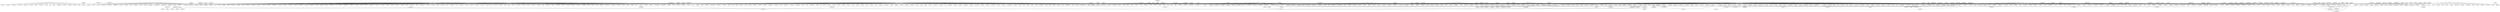 strict digraph {
"Luke5SOS" -> "ashtoxico"
"Luke5SOS" -> "5sosusername_"
"Luke5SOS" -> "5SecsOfRanting"
"Luke5SOS" -> "bestarmy5sos"
"Luke5SOS" -> "Rebeca_5SOS"
"Luke5SOS" -> "idklluke"
"Luke5SOS" -> "rockme_ye4h"
"Luke5SOS" -> "luke96hood"
"Luke5SOS" -> "5secondsofbacon"
"Luke5SOS" -> "Nastya_Horan69"
"Luke5SOS" -> "Rebeca_5SOS"
"Luke5SOS" -> "calpalsundies"
"Luke5SOS" -> "_1Dx5SOS_"
"Luke5SOS" -> "StylesEspinosa_"
"Luke5SOS" -> "MONKSOS_"
"Luke5SOS" -> "lukekilledme30x"
"Luke5SOS" -> "Anisha_5sos"
"Luke5SOS" -> "Rebeca_5SOS"
"Luke5SOS" -> "epicalumx"
"Luke5SOS" -> "Luke2000m"
"Luke5SOS" -> "wiggleeirwin"
"Luke5SOS" -> "foreveryoungafi"
"5SOSTeamUpdate" -> "gurmeetbear"
"5SOSTeamUpdate" -> "5sosvotingacc_x"
"5SOSTeamUpdate" -> "voodooxliam"
"5SOS_Daily" -> "typicalsofia"
"5SOS_Daily" -> "SofiaDavis_"
"5SOS_Daily" -> "5sos32123553"
"5SOS_Daily" -> "vote_5sos_vma2"
"5SOS_Daily" -> "fivesofsummer__"
"5SOS_Daily" -> "I_love_5sosboys"
"5SOS_Daily" -> "SassyLilUnicorn"
"5SOS_Daily" -> "tommorejects"
"5SOS_Daily" -> "CliffordMichely"
"5SOS_Daily" -> "haleyjonzz"
"5SOS_Daily" -> "5SecondsOfAusie"
"5SOS_Daily" -> "colbystyless"
"5SOS_Daily" -> "gakki6"
"5SOS_Daily" -> "cliffxrdkun"
"5SOS_Daily" -> "AfiyahCruz"
"5SOS_Daily" -> "AfiyahCruz"
"5SOS_Daily" -> "ashtonisbae94"
"5SOS_Daily" -> "Kidxauhlslays"
"5SOS_Daily" -> "hemmo_dimplo"
"5SOS_Daily" -> "2009changedme"
"5SOSRepublic" -> "jordaaaan5SOS"
"5SOSRepublic" -> "laura_judith7"
"5SOSRepublic" -> "savd69withmic"
"5SOSRepublic" -> "dssf69sdfj"
"5SOSRepublic" -> "45df69withmich4"
"5SOSRepublic" -> "atlftmalum"
"5SOSRepublic" -> "violetter_dior"
"5SOSRepublic" -> "rejxtmuke"
"ValenciaMahonee" -> "clemmingstop"
"lueeeeek" -> "clemmingstop"
"lueeeeek" -> "iamcharliepaige"
"lueeeeek" -> "cvnfusdphoelise"
"Calum5SOS" -> "CRS143Oz"
"Calum5SOS" -> "adorablelrhh"
"Calum5SOS" -> "MayaDaBeeee"
"Calum5SOS" -> "cthftlandis"
"Calum5SOS" -> "_HeroinHemmings"
"Calum5SOS" -> "blazincalum"
"Calum5SOS" -> "uankidcth"
"Calum5SOS" -> "CrossyStyles"
"Calum5SOS" -> "poeticalhood"
"Calum5SOS" -> "ryuzakimgc"
"Calum5SOS" -> "vote_5sos_ema2"
"Calum5SOS" -> "iamfreakmuch"
"Calum5SOS" -> "toothlessziam"
"Calum5SOS" -> "itbeharry"
"Calum5SOS" -> "love_hate4ever"
"Calum5SOS" -> "poeticalhood"
"Calum5SOS" -> "5SOSMUKESHAKE"
"Calum5SOS" -> "Marcelle5SOS"
"Calum5SOS" -> "mrs_hemmings05"
"Calum5SOS" -> "skysirwins"
"Calum5SOS" -> "RunHoodRun"
"Calum5SOS" -> "RunHoodRun"
"Calum5SOS" -> "hyc9456"
"Calum5SOS" -> "bestarmy5sos"
"Calum5SOS" -> "melodymakerr"
"Calum5SOS" -> "5SOSMUKESHAKE"
"Calum5SOS" -> "nirvanaood"
"Calum5SOS" -> "smilexfcyrus"
"Calum5SOS" -> "DamnYouGilinsky"
"Calum5SOS" -> "TheAlainers"
"Calum5SOS" -> "witharxject"
"Calum5SOS" -> "lovely1Dlads"
"Calum5SOS" -> "lonelystarscth"
"Calum5SOS" -> "RunHoodRun"
"Calum5SOS" -> "BudkoVicky1D"
"Calum5SOS" -> "cthscene"
"Calum5SOS" -> "GO_Vote5sos_GO"
"Calum5SOS" -> "ashxirwiee"
"Calum5SOS" -> "Shari5SOS"
"Calum5SOS" -> "cassiebear015"
"Calum5SOS" -> "polaroidgordon"
"Calum5SOS" -> "80smisfit"
"Calum5SOS" -> "STATICHOOD"
"Calum5SOS" -> "TheAdzenDecasa"
"Calum5SOS" -> "Loraynvaro5SOS"
"Calum5SOS" -> "Anisha_5sos"
"Calum5SOS" -> "calumsbug"
"Calum5SOS" -> "5sosfangirl213"
"Calum5SOS" -> "violetter_dior"
"Calum5SOS" -> "awesome5sause"
"5SOSTumblrx" -> "adorablelrhh"
"5SOSTumblrx" -> "clifforddaisyy"
"5SOSTumblrx" -> "iamfreakmuch"
"5SOSTumblrx" -> "lukesomething_"
"5SOSTumblrx" -> "Biebah_Hemmings"
"5SOSTumblrx" -> "5rejects9idiots"
"5SOSTumblrx" -> "6ahahh00"
"5SOSTumblrx" -> "cathyvonp"
"5SOSTumblrx" -> "Irwinxbow"
"TheIrwinEmpire" -> "cthftlandis"
"TheIrwinEmpire" -> "omghemmox"
"TheIrwinEmpire" -> "melodymakerr"
"TheIrwinEmpire" -> "michaelsriker"
"TheIrwinEmpire" -> "Connorfranta_14"
"TheIrwinEmpire" -> "helloaine"
"TheIrwinEmpire" -> "hellapunkafi"
"TheIrwinEmpire" -> "SEBSSFG"
"TheIrwinEmpire" -> "5sosnovelli"
"TheIrwinEmpire" -> "heretost4y"
"TheIrwinEmpire" -> "thatl0sermikey"
"TheIrwinEmpire" -> "kfcssohood"
"TheIrwinEmpire" -> "iikayejvb"
"TheIrwinEmpire" -> "EmilieJJ12"
"TheIrwinEmpire" -> "electricalafi"
"TheIrwinEmpire" -> "cthmoist"
"TheIrwinEmpire" -> "BIEBERFTBURRIT0"
"TheIrwinEmpire" -> "Cuddle5SOS_"
"TheIrwinEmpire" -> "paynobel"
"TheIrwinEmpire" -> "L0U1T0ML1NS0N"
"TheIrwinEmpire" -> "5secsftoned"
"TheIrwinEmpire" -> "1dsweave"
"TheIrwinEmpire" -> "OMAHANIALLS"
"TheIrwinEmpire" -> "sunshine_hxmmo"
"TheIrwinEmpire" -> "youhemmomess"
"TheIrwinEmpire" -> "dammitcdizzle"
"TheIrwinEmpire" -> "lukerobhem"
"TheIrwinEmpire" -> "solonjh"
"TheIrwinEmpire" -> "JT0lardo"
"TheIrwinEmpire" -> "ashfanfor3ver"
"TheIrwinEmpire" -> "arcticsafi"
"TheIrwinEmpire" -> "UnicxrnLucas"
"TheIrwinEmpire" -> "AndreaMarwick"
"TheIrwinEmpire" -> "unholycaniff"
"TheIrwinEmpire" -> "lawleywaffless"
"TheIrwinEmpire" -> "smashtonpotatos"
"TheIrwinEmpire" -> "solonjh"
"TheIrwinEmpire" -> "hsinsomnia"
"TheIrwinEmpire" -> "guccixhemmings"
"TheIrwinEmpire" -> "5sosftjustin_"
"TheIrwinEmpire" -> "5SOSMUKESHAKE"
"TheIrwinEmpire" -> "ElizaNumberOne"
"TheIrwinEmpire" -> "5secondsofjack_"
"TheIrwinEmpire" -> "stylesloky"
"TheIrwinEmpire" -> "18Hafez"
"TheIrwinEmpire" -> "wtlashton"
"TheIrwinEmpire" -> "53afi"
"TheIrwinEmpire" -> "conspirelrh"
"TheIrwinEmpire" -> "ridehalsey"
"TheIrwinEmpire" -> "oppafi"
"TheIrwinEmpire" -> "stxrlightafi"
"TheIrwinEmpire" -> "StephBautista_"
"TheIrwinEmpire" -> "adventurecth"
"TheIrwinEmpire" -> "intenseclifford"
"TheIrwinEmpire" -> "candylandlucas"
"TheIrwinEmpire" -> "criticaIhes"
"TheIrwinEmpire" -> "harrxlaugh"
"TheIrwinEmpire" -> "_TCPOXIE"
"TheIrwinEmpire" -> "zaynxskians"
"TheIrwinEmpire" -> "myheartisofash"
"TheIrwinEmpire" -> "demirauhlstrong"
"TheIrwinEmpire" -> "prxlum"
"TheIrwinEmpire" -> "inkedblackharry"
"TheIrwinEmpire" -> "japanftmuke"
"TheIrwinEmpire" -> "EXCLIFFORD"
"TheIrwinEmpire" -> "TheCliffordNavy"
"TheIrwinEmpire" -> "curlyftblondie"
"TheIrwinEmpire" -> "heartbreakmash"
"TheIrwinEmpire" -> "tauntinghoran"
"TheIrwinEmpire" -> "istayforCalum"
"TheIrwinEmpire" -> "_5SOS_O2L_EP_"
"TheIrwinEmpire" -> "zaynstherapy"
"TheIrwinEmpire" -> "tauntinghoran"
"TheIrwinEmpire" -> "istayforCalum"
"TheIrwinEmpire" -> "paynoskittles"
"TheIrwinEmpire" -> "myheartisofash"
"TheIrwinEmpire" -> "STRESSINGJACKS"
"TheIrwinEmpire" -> "lawleywaffless"
"TheIrwinEmpire" -> "anime_boyjp"
"TheIrwinEmpire" -> "FandomsElfs"
"TheIrwinEmpire" -> "lashtonsatl"
"TheIrwinEmpire" -> "xDoItNowDx"
"TheIrwinEmpire" -> "gibbonashton"
"TheIrwinEmpire" -> "lrhpiercing"
"TheIrwinEmpire" -> "drunk4horan"
"TheIrwinEmpire" -> "shockedlwt"
"TheIrwinEmpire" -> "promisesniall"
"TheIrwinEmpire" -> "cryingoverash"
"TheIrwinEmpire" -> "SiljeFizzy"
"TheIrwinEmpire" -> "dvrklights"
"TheIrwinEmpire" -> "tauntinghoran"
"TheIrwinEmpire" -> "votefor5sosmate"
"TheIrwinEmpire" -> "Liamxharry12"
"TheIrwinEmpire" -> "lukescum"
"TheIrwinEmpire" -> "mysterioustia"
"TheIrwinEmpire" -> "lukewarmlashton"
"imlukes_penguin" -> "AlexGboa"
"imlukes_penguin" -> "tinkerbellyyyy"
"5SOS" -> "AlexGboa"
"5SOS" -> "CrossyStyles"
"5SOS" -> "tinkerbellyyyy"
"5SOS" -> "itbeharry"
"5SOS" -> "5sosMilan"
"5SOS" -> "LUKECHUP4L4"
"5SOS" -> "Cliff0rdsmile"
"5SOS" -> "ashxirwiee"
"5SOS" -> "TOXICALLYHEMMO"
"5SOS" -> "fivesaucecraze"
"5SOS" -> "oppafi"
"5SOS" -> "shayla_riggs"
"5SOS" -> "5secondsofbacon"
"5SOS" -> "6ahahh00"
"5SOS" -> "HStyles_penguin"
"5SOS" -> "CoolKidRy"
"5SOS" -> "Riley_is_cool_"
"5SOS" -> "miss_cosette"
"5SOS" -> "calsgoods"
"5SOS" -> "ohanais5sosfam"
"5SOS" -> "mylumhood"
"5SOS" -> "_thetumblrkids_"
"5SOS" -> "GabiarambulaGa"
"5SOS" -> "spookeymgc"
"5SOS" -> "Hemmmings96"
"5SOS" -> "alexis74_cx"
"5SOS" -> "CalvilloBianca"
"5SOS" -> "yeahseemslegit"
"5SOS" -> "addie2544"
"5SOS" -> "Caylen_Pop"
"5SOS" -> "ALL_ETS"
"5SOS" -> "autumnr64347130"
"5SOS" -> "_princesshemmo"
"5SOS" -> "stillintomuke"
"5SOS" -> "bane_katie"
"5SOS" -> "glitterlouisx"
"5SOS" -> "GillsJaida5"
"5SOS" -> "alixc5sos"
"5SOS" -> "cubeclifford"
"5SOS" -> "louishazlight"
"5SOS" -> "xfaithishere"
"5SOS" -> "_LukesPenguinz_"
"5SOS" -> "bandsoveryoux"
"5SOS" -> "Sarasaurxx"
"5SOS" -> "marieirwin94"
"5SOS" -> "InAlotOfFandoms"
"5SOS" -> "CALM_4_LIFE"
"5SOS" -> "_briannalong"
"5SOS" -> "Angelina_Marie3"
"5SOS" -> "kaylae0915"
"5SOS" -> "ciara_mcauley5"
"5SOS" -> "HemmoIsSmile"
"5SOS" -> "NipplesOf5SOS_"
"5SOS" -> "IggMaria"
"5SOS" -> "galaxiesmuke"
"5SOS" -> "giraffetattoo7"
"5SOS" -> "KenzieCraig33"
"5SOS" -> "mizzi_n"
"5SOS" -> "lucasdaprincess"
"5SOS" -> "Loraynvaro5SOS"
"5SOS" -> "wonderlustt__"
"5SOS" -> "CayleeSteiner"
"5SOS" -> "Caroolina345"
"5SOS" -> "irwinspidey"
"5SOS" -> "LeleValente1"
"5SOS" -> "LeslieDeStyles3"
"5SOS" -> "pxnguinhxmmo"
"5SOS" -> "_NiamsGirlxox"
"5SOS" -> "rollercalster"
"5SOS" -> "fungirl986"
"5SOS" -> "5SOSHAIM"
"5SOS" -> "vote_5sos_mtv3"
"5SOS" -> "Sarahjanef4"
"5SOS" -> "EmDaFox"
"5SOS" -> "queenchrstl"
"5SOS" -> "FallinginWinter"
"5SOS" -> "febsantyas"
"5SOS" -> "alegonz01088082"
"5SOS" -> "aussie_dorks"
"5SOS" -> "LiamCALMniall"
"5SOS" -> "Ravie_Red"
"5SOS" -> "Jessica_Aburto"
"5SOS" -> "montsevc_"
"5SOS" -> "ohpunkmichael"
"5SOS" -> "Meowxxs"
"5SOS" -> "KeniaLovers1D"
"5SOS" -> "anahivr33_1D"
"5SOS" -> "ashley_0149"
"5SOS" -> "fani_hemmings"
"5SOS" -> "nightshorrors"
"5SOS" -> "allstarirwin"
"5SOS" -> "cathyvonp"
"5SOS" -> "Oi_Its_Nikki"
"5SOS" -> "ewluke__"
"5SOS" -> "MONKSOS_"
"5SOS" -> "zaimirandaa"
"5SOS" -> "xziallmycrushx"
"5SOS" -> "CliffordMichely"
"5SOS" -> "Anisha_5sos"
"5SOS" -> "Agy0930"
"5SOS" -> "Maca_S_V"
"5SOS" -> "Mariajogv97"
"5SOS" -> "oppafi"
"5SOS" -> "5sosfangirl213"
"5SOS" -> "Tht_grl_Liz"
"5SOS" -> "XxDanniGurrlxX"
"5SOS" -> "amelviana96"
"5SOS" -> "candu_piazza"
"5SOS" -> "ifancy_harry"
"5SOS" -> "NatalyKar10"
"Tha5SOSFamily" -> "baby5sos_ayy"
"Tha5SOSFamily" -> "ellsmgc"
"Tha5SOSFamily" -> "ziallmyphone"
"Tha5SOSFamily" -> "neymar_fantasyy"
"Tha5SOSFamily" -> "dearfivesos"
"Tha5SOSFamily" -> "sassy_cliffordX"
"Tha5SOSFamily" -> "4sure69withm"
"Tha5SOSFamily" -> "CBeckhamfans"
"Tha5SOSFamily" -> "Dontvote45H"
"Tha5SOSFamily" -> "sexgodmc"
"Tha5SOSFamily" -> "calsbasss"
"Tha5SOSFamily" -> "5sos__5sos_"
"Tha5SOSFamily" -> "irvwinx_"
"Tha5SOSFamily" -> "HemmingsHellox"
"Tha5SOSFamily" -> "jadestel1"
"Tha5SOSFamily" -> "BiebftIrwin"
"Tha5SOSFamily" -> "vote_5sos_vma6"
"Tha5SOSFamily" -> "alohaxalex"
"Tha5SOSFamily" -> "_calpalxx_"
"Tha5SOSFamily" -> "Thompson_Sydn"
"Tha5SOSFamily" -> "highoverhood"
"Tha5SOSFamily" -> "SemiiraH"
"Tha5SOSFamily" -> "hxmmocean"
"Tha5SOSFamily" -> "lisapham13"
"Tha5SOSFamily" -> "votefor5sosmate"
"Tha5SOSFamily" -> "deshaunassaved"
"Tha5SOSFamily" -> "kellisigler"
"Tha5SOSFamily" -> "perfectlyluke__"
"Tha5SOSFamily" -> "love5sos1231"
"Tha5SOSFamily" -> "tcnightaluke"
"Tha5SOSFamily" -> "Milky5sos"
"Tha5SOSFamily" -> "fivesaucecraze"
"Tha5SOSFamily" -> "sexgodmc"
"Tha5SOSFamily" -> "sexgodmc"
"Tha5SOSFamily" -> "LovatoSarai"
"Tha5SOSFamily" -> "editmgc"
"Tha5SOSFamily" -> "editmgc"
"Tha5SOSFamily" -> "Punkfordmikey"
"Tha5SOSFamily" -> "Milky5sos"
"Tha5SOSFamily" -> "sexgodmc"
"Tha5SOSFamily" -> "5s0s26"
"Tha5SOSFamily" -> "_xleeleex_"
"Tha5SOSFamily" -> "5Sos5000"
"Tha5SOSFamily" -> "Calumsbubbles"
"Tha5SOSFamily" -> "wildwildirwin"
"Tha5SOSFamily" -> "mysterycth"
"Tha5SOSFamily" -> "getsuspendedd"
"Tha5SOSFamily" -> "Okayxirwin"
"Tha5SOSFamily" -> "69withviners"
"Tha5SOSFamily" -> "SavingCliffrd"
"Tha5SOSFamily" -> "TheAlainers"
"Tha5SOSFamily" -> "Catlinay"
"Tha5SOSFamily" -> "michaellsp95"
"Tha5SOSFamily" -> "ashftjbob"
"Tha5SOSFamily" -> "5sosvotingacc_x"
"Tha5SOSFamily" -> "DamnYou5SOS"
"Tha5SOSFamily" -> "wooahmuke"
"Tha5SOSFamily" -> "WesIs2Sexy4Me"
"Tha5SOSFamily" -> "USLittleMixer"
"Tha5SOSFamily" -> "_Horan_Irwin"
"Tha5SOSFamily" -> "d1jules"
"Tha5SOSFamily" -> "sasszy5sos"
"Tha5SOSFamily" -> "rufflehemmings"
"Tha5SOSFamily" -> "OneBandanaBoy"
"Tha5SOSFamily" -> "MukeXXCake"
"Tha5SOSFamily" -> "SavingCliffrd"
"Tha5SOSFamily" -> "Groovy_5SOS_"
"Tha5SOSFamily" -> "oppafi"
"Tha5SOSFamily" -> "NN_5SoS"
"Tha5SOSFamily" -> "VicHearts5SOS"
"Tha5SOSFamily" -> "VicHearts5SOS"
"Tha5SOSFamily" -> "AshleyMarie1114"
"Tha5SOSFamily" -> "cassiebear015"
"Tha5SOSFamily" -> "5sosbesjdeyou"
"Tha5SOSFamily" -> "NN_5SoS"
"Tha5SOSFamily" -> "JadelynTran"
"Tha5SOSFamily" -> "Vibrant__Mike"
"Tha5SOSFamily" -> "DERPHEMMINGS151"
"Tha5SOSFamily" -> "alltimukelow"
"Tha5SOSFamily" -> "Irwinhemmo1"
"Tha5SOSFamily" -> "Ashton5SOSjoke"
"Tha5SOSFamily" -> "espurranza_"
"Tha5SOSFamily" -> "hemmoxlizx"
"Tha5SOSFamily" -> "DreaLuv_"
"Tha5SOSFamily" -> "vote5oskca"
"Tha5SOSFamily" -> "marinasgiggle"
"Tha5SOSFamily" -> "prumm_vote"
"Tha5SOSFamily" -> "mikeygurl_22"
"Tha5SOSFamily" -> "ndizzlehood"
"Tha5SOSFamily" -> "5sexofsummeraff"
"Tha5SOSFamily" -> "milanialvarez5"
"Tha5SOSFamily" -> "hemmo_dimplo"
"Tha5SOSFamily" -> "annacapuano02"
"Tha5SOSFamily" -> "18Ebfenter"
"Tha5SOSFamily" -> "SiljeFizzy"
"Tha5SOSFamily" -> "SiljeFizzy"
"Tha5SOSFamily" -> "duda__tomlinson"
"Tha5SOSFamily" -> "calummaterial"
"Tha5SOSFamily" -> "AustinDreem"
"Tha5SOSFamily" -> "retrofringe"
"Tha5SOSFamily" -> "HelpVote5sosFam"
"Tha5SOSFamily" -> "5sos_derps0"
"Tha5SOSFamily" -> "5sosvotingacc_x"
"Tha5SOSFamily" -> "stylesvsafi"
"Tha5SOSFamily" -> "YearsOfLuke"
"Tha5SOSFamily" -> "SnoggyHemmings"
"Tha5SOSFamily" -> "westcoastmuke_"
"Tha5SOSFamily" -> "favoringlrh"
"Tha5SOSFamily" -> "fadingsuniverse"
"Tha5SOSFamily" -> "fampage5sos"
"Tha5SOSFamily" -> "5scesoffm"
"Tha5SOSFamily" -> "hemmosoreokiss"
"Tha5SOSFamily" -> "illogicalirwin"
"Tha5SOSFamily" -> "kendaIlnicole"
"Tha5SOSFamily" -> "brxlrh_"
"calumscene" -> "ALLCAPSMASHTON"
"calumscene" -> "69withm26167991"
"calumscene" -> "95fuckboymgc"
"calumscene" -> "4ever_Emrys"
"calumscene" -> "tcnightaluke"
"calumscene" -> "janahhaimour"
"calumscene" -> "fluffycshton"
"calumscene" -> "Gissel_Soto1"
"calumscene" -> "fluffycshton"
"calumscene" -> "acidkidhemmings"
"calumscene" -> "emiliavilla95"
"calumscene" -> "witharxject"
"calumscene" -> "witharxject"
"calumscene" -> "snowwhitemgc"
"calumscene" -> "lmxomuke"
"calumscene" -> "hemmo_dimplo"
"calumscene" -> "applaudingash"
"calumscene" -> "x_jigglypuff"
"calumscene" -> "5Sos5000"
"calumscene" -> "GO_Vote5sos_GO"
"calumscene" -> "blackmindcalum"
"calumscene" -> "blackmindcalum"
"calumscene" -> "5sosvotingacc_x"
"calumscene" -> "pandabrooks16"
"calumscene" -> "vana_hemmings"
"calumscene" -> "hemmo_dimplo"
"hemmingsgirlx7" -> "georgeroyde"
"hemmingsgirlx7" -> "whatever2lou"
"hemmingsgirlx7" -> "LovatoSarai"
"gabbyhartl5SOS" -> "love5sos1231"
"gabbyhartl5SOS" -> "love5sos1231"
"GabbyhartlHartl" -> "love5sos1231"
"GabbyhartlHartl" -> "love5sos1231"
"hemmirror" -> "_xleeleex_"
"idkhemmoaf" -> "MichaelCliff5so"
"idkhemmoaf" -> "5SOS22301"
"idkhemmoaf" -> "love5soslife"
"idkhemmoaf" -> "cassiebear015"
"idkhemmoaf" -> "love5soslife"
"idkhemmoaf" -> "FxckingWithHood"
"idkhemmoaf" -> "fivesaucecraze"
"idkhemmoaf" -> "love5soslife"
"idkhemmoaf" -> "alemauras123"
"idkhemmoaf" -> "maniamgc"
"idkhemmoaf" -> "maniamgc"
"idkhemmoaf" -> "maniamgc"
"idkhemmoaf" -> "Cuddle5SOS_"
"idkhemmoaf" -> "maniamgc"
"idkhemmoaf" -> "maniamgc"
"idkhemmoaf" -> "sorryilike5sos"
"idkhemmoaf" -> "iaebecksss"
"idkhemmoaf" -> "ellieirwinxx"
"idkhemmoaf" -> "maniamgc"
"idkhemmoaf" -> "sryilike5sos"
"idkhemmoaf" -> "sryilike5sos"
"idkhemmoaf" -> "sryilike5sos"
"idkhemmoaf" -> "michellep5SOS"
"idkhemmoaf" -> "sryilike5sos"
"idkhemmoaf" -> "alemauras123"
"idkhemmoaf" -> "sorryilike5sos"
"idkhemmoaf" -> "IrwinRocio"
"idkhemmoaf" -> "JazzBRUH"
"idkhemmoaf" -> "hipsterglasses5"
"idkhemmoaf" -> "floridziam"
"Michael5SOS" -> "_cocomilklove_"
"Michael5SOS" -> "cliffordsarmyy"
"Michael5SOS" -> "cliffordsarmyy"
"Michael5SOS" -> "cliffordsarmyy"
"Michael5SOS" -> "cliffordsarmyy"
"Michael5SOS" -> "_xleeleex_"
"Michael5SOS" -> "MIKE_RO_WAVEEE"
"Michael5SOS" -> "ashtonmaligna"
"Michael5SOS" -> "StratusFear04"
"Michael5SOS" -> "5SOSHAIM"
"Michael5SOS" -> "EmDaFox"
"Michael5SOS" -> "Anisha_5sos"
"Michael5SOS" -> "AyeAshtonsGirl"
"Michael5SOS" -> "michael6sAuce"
"5saucesupdxtes" -> "susana__saenz"
"5saucesupdxtes" -> "Oreocat2740"
"5saucesupdxtes" -> "d1jules"
"5saucesupdxtes" -> "HelpVote5sosFam"
"hemmingsfgs" -> "spookedlarry"
"hemmingsfgs" -> "bestarmy5sos"
"hemmingsfgs" -> "idkzohra"
"hemmingsfgs" -> "5SecsOfRanting"
"hemmingsfgs" -> "vote_5sos_vma4"
"hemmingsfgs" -> "agurto_danny"
"hemmingsfgs" -> "agurto_danny"
"janahhaimour" -> "tashsos"
"jasparftcashton" -> "clemmingstop"
"sexgodmc" -> "prumm_vote"
"sexgodmc" -> "5sexofsummeraff"
"sexgodmc" -> "5sosvotingacc_x"
"5sos__reactions" -> "5saucebaeee"
"5sos__reactions" -> "TypicalJessicaM"
"5sos__reactions" -> "vote_5sos_vma4"
"5sos__reactions" -> "vote_5sos_mtv8"
"5sos__reactions" -> "vote_5sos_mtv5"
"5sos__reactions" -> "vote_5sos_mtv7"
"5sos__reactions" -> "_maleharaye_"
"5sos__reactions" -> "Loveee_Aryanna"
"5sos__reactions" -> "iamcharliepaige"
"5sos__reactions" -> "katebokkie"
"5sos__reactions" -> "lukesgirll96"
"5sos__reactions" -> "abcgamblers"
"5sos__reactions" -> "kateob17"
"5sos__reactions" -> "babsbae88"
"5sos__reactions" -> "unpredictluke"
"5sos__reactions" -> "Jahooo5SOS"
"xocial_casualty" -> "vote_5sos_ema2"
"xocial_casualty" -> "bestarmy5sos"
"xocial_casualty" -> "vote_5sos_mtv5"
"xocial_casualty" -> "vote_5sos_mtv7"
"xocial_casualty" -> "vote_5sos_kca8"
"xocial_casualty" -> "vote5sos_kca1"
"xocial_casualty" -> "vote5sos_kca2"
"xocial_casualty" -> "vote_5sos_mtv4"
"xocial_casualty" -> "vote_5sos_mtv4"
"xocial_casualty" -> "vote_5sos_kca2"
"xocial_casualty" -> "vote_5sos_vma9"
"xocial_casualty" -> "vote_5sos_kca2"
"xocial_casualty" -> "vote_5sos_vma9"
"xocial_casualty" -> "vote_5sos_kca1"
"AIITIMELWT" -> "toothlessziam"
"AIITIMELWT" -> "mrs_hemmings05"
"cliffordsarmyy" -> "_xleeleex_"
"ohsillyziam" -> "MemaMishie"
"davettelauren" -> "MemaMishie"
"davettelauren" -> "iamcharliepaige"
"Inge5sos" -> "MemaMishie"
"RespectSMGomez" -> "asshatclifford"
"RespectSMGomez" -> "whatever2lou"
"editmgc" -> "Calumsbubbles"
"editmgc" -> "Calumsbubbles"
"editmgc" -> "hypnotizedmgc"
"hypnotizedmgc" -> "editmgc"
"hypnotizedmgc" -> "hypnotizedmgc"
"5SOSFamUpdater" -> "crishdecastro"
"5SOSFamUpdater" -> "crishdecastro"
"5SOSFamUpdater" -> "emma6111"
"5SOSFamUpdater" -> "xirwinsbitchx"
"5SOSFamUpdater" -> "OhSnapItsGG"
"5SOSFamUpdater" -> "xirwinsbitchx"
"5SOSFamUpdater" -> "savedbylosers"
"5SOSFamUpdater" -> "calsbasss"
"5SOSFamUpdater" -> "mikeyysos"
"5SOSFamUpdater" -> "CoolKidRy"
"5SOSFamUpdater" -> "___voting___"
"5SOSFamUpdater" -> "___voting___"
"5SOSFamUpdater" -> "5sosloverzzz"
"5SOSFamUpdater" -> "kudos2urmom"
"bandsbeforelife" -> "crishdecastro"
"SOSFantasiaLand" -> "Gissel_Soto1"
"SOSFantasiaLand" -> "5Sos5000"
"SOSFantasiaLand" -> "GO_Vote5sos_GO"
"5SOSaf_Updates" -> "hxmmocean"
"5SOSaf_Updates" -> "noellea_"
"iluuv5sos" -> "iluuv5sos"
"fivesaucecraze" -> "iluuv5sos"
"5sosworldalerts" -> "iluuv5sos"
"5sosworldalerts" -> "rockedout5sos"
"5sosworldalerts" -> "who_is_Sol"
"5sosworldalerts" -> "cxshtonhemiford"
"5sosworldalerts" -> "DilianaHemmings"
"5sosworldalerts" -> "_jennyferrrr_"
"perfectlyluke__" -> "_CalumSavedMe"
"monika_frys" -> "iaebecksss"
"monika_frys" -> "iaebecksss"
"monika_frys" -> "MelissaAdam11"
"monika_frys" -> "MelissaAdam11"
"monika_frys" -> "fourRejects"
"monika_frys" -> "fourRejects"
"____yourfangirl" -> "monika_frys"
"____yourfangirl" -> "iaebecksss"
"____yourfangirl" -> "monika_frys"
"____yourfangirl" -> "monika_frys"
"____yourfangirl" -> "MelissaAdam11"
"____yourfangirl" -> "MelissaAdam11"
"____yourfangirl" -> "fourRejects"
"____yourfangirl" -> "fourRejects"
"YGean1398" -> "monika_frys"
"YGean1398" -> "iaebecksss"
"YGean1398" -> "monika_frys"
"YGean1398" -> "monika_frys"
"YGean1398" -> "MelissaAdam11"
"YGean1398" -> "MelissaAdam11"
"YGean1398" -> "fourRejects"
"YGean1398" -> "fourRejects"
"iaebecksss" -> "monika_frys"
"iaebecksss" -> "iaebecksss"
"iaebecksss" -> "monika_frys"
"iaebecksss" -> "monika_frys"
"iaebecksss" -> "iaebecksss"
"iaebecksss" -> "MelissaAdam11"
"iaebecksss" -> "MelissaAdam11"
"iaebecksss" -> "fourRejects"
"iaebecksss" -> "fourRejects"
"iaebecksss" -> "fourRejects"
"iLive4Hood" -> "monika_frys"
"iLive4Hood" -> "iaebecksss"
"iLive4Hood" -> "monika_frys"
"iLive4Hood" -> "monika_frys"
"iLive4Hood" -> "iaebecksss"
"iLive4Hood" -> "MelissaAdam11"
"iLive4Hood" -> "MelissaAdam11"
"iLive4Hood" -> "fourRejects"
"iLive4Hood" -> "fourRejects"
"Gonza0808Marie" -> "monika_frys"
"Gonza0808Marie" -> "iaebecksss"
"Gonza0808Marie" -> "monika_frys"
"TheIrwin5SOS" -> "crishdecastro"
"TheIrwin5SOS" -> "bxlieveluke"
"TheIrwin5SOS" -> "amyzeng1219"
"TheIrwin5SOS" -> "xAshtonisPerfx"
"TheIrwin5SOS" -> "saheidyy_"
"TheIrwin5SOS" -> "freaklox"
"TheIrwin5SOS" -> "DERPHEMMINGS151"
"TheIrwin5SOS" -> "itsxiing_"
"TheIrwin5SOS" -> "Andrea14052002"
"BiebftIrwin" -> "_xleeleex_"
"BiebftIrwin" -> "MaiWaifuMichael"
"BiebftIrwin" -> "Groovy_5SOS_"
"BiebftIrwin" -> "cliffordx_biebs"
"5SOS_dupdates" -> "love5sos1231"
"cliffordsmofos" -> "wetsuitash"
"cliffordsmofos" -> "mysterycth"
"cliffordsmofos" -> "GO_Vote5sos_GO"
"cliffordsmofos" -> "jessicapanda_16"
"cliffordsmofos" -> "GO_Vote5sos_GO"
"bushyhairharry" -> "hyc9456"
"idkbeckyy" -> "vote_5sos_kca5"
"idkbeckyy" -> "vote_5sos_kca8"
"idkbeckyy" -> "vote_5sos_kca6"
"idkbeckyy" -> "vote_5sos_kca7"
"kellibug13" -> "kellisigler"
"SavingCliffrd" -> "_calpalxx_"
"SavingCliffrd" -> "DamnYou5SOS"
"SavingCliffrd" -> "sasszy5sos"
"SavingCliffrd" -> "SavingCliffrd"
"SavingCliffrd" -> "vote5oskca"
"Marcia5SOS" -> "laurenxjulia"
"_Horan_Irwin" -> "laurenxjulia"
"Okayxirwin" -> "_calpalxx_"
"kellisigler" -> "TeamLashton_"
"kellisigler" -> "kellibug13"
"votefor5sosmate" -> "cryingoverash"
"katb5767" -> "votefor5sosmate"
"natalia5sosxx" -> "deshaunassaved"
"mukkcools" -> "popcheesecake"
"mukkcools" -> "mysterycth"
"mukkcools" -> "DrFlukeisCute"
"cliffordscene" -> "SavingCliffrd"
"cliffordscene" -> "fivendlessecs"
"cliffordscene" -> "MIKE_RO_WAVEEE"
"FiveSOSUpdateMe" -> "jadestel1"
"peacelove_5sos" -> "TypicalJessicaM"
"peacelove_5sos" -> "TypicalJessicaM"
"5SOSUPDATEWW" -> "xAshtonisPerfx"
"Rebeca_5SOS" -> "bestarmy5sos"
"5SOS__HELP" -> "5somidnight"
"5SOS__HELP" -> "jodie_hemmings"
"5SOS__HELP" -> "MaiWaifuMichael"
"5SOS__HELP" -> "Haisy_Styles"
"5SOS__HELP" -> "calumsbug"
"5SOS__HELP" -> "awesome5sause"
"5SOS__HELP" -> "karenitzellopez"
"5SOS__HELP" -> "GeorgiaaWitheyy"
"idkguacamole" -> "Oreocat2740"
"ravenclawcal" -> "hellapunkafi"
"ravenclawcal" -> "18Hafez"
"LUKECHUP4L4" -> "lukemyd4ylight"
"violetter_dior" -> "jaycee5sos_XD"
"5sosCougar" -> "violetter_dior"
"hemmingsxirwinx" -> "witharxject"
"rejectedbycake" -> "_calpalxx_"
"rejectedbycake" -> "CiciJustRejects"
"lonelystarscth" -> "lovely1Dlads"
"LUKE5SOSHEMM0" -> "1975muuke"
"LUKE5SOSHEMM0" -> "YearsOfLuke"
"UpdatesWith5SOS" -> "jadestel1"
"hisheart97" -> "monika_frys"
"We5SOSHelpers" -> "sryilike5sos"
"5sos__soldier" -> "LovatoSarai"
"winsawce" -> "5sosMilan"
"radiodisney" -> "5sosMilan"
"Calumsbubbles" -> "Calumsbubbles"
"Calumsbubbles" -> "5sosvotingacc_x"
"Calumsbubbles" -> "illogicalirwin"
"vote5sosKCAs" -> "Calumsbubbles"
"pxkemon_michael" -> "5sosMilan"
"awkreject4life5" -> "MIKE_RO_WAVEEE"
"fallofharry" -> "Cuddle5SOS_"
"SmilingAsh5SOS" -> "SavingCliffrd"
"DamnYou5SOS" -> "HolyColton"
"DamnYou5SOS" -> "USLittleMixer"
"5secsoftunes" -> "violetter_dior"
"easthoodlum" -> "WesIs2Sexy4Me"
"easthoodlum" -> "USLittleMixer"
"cryingoverash" -> "AndreaMarwick"
"cryingoverash" -> "cryingoverash"
"Hunqryhoran" -> "blackmindcalum"
"rufflehemmings" -> "NN_5SoS"
"rufflehemmings" -> "prumm_vote"
"rufflehemmings" -> "5sexofsummeraff"
"Ashton5SOS" -> "ashxirwiee"
"Ashton5SOS" -> "5SOSWWnews"
"Ashton5SOS" -> "Vibrant__Mike"
"Ashton5SOS" -> "HolyColton"
"Ashton5SOS" -> "holdemingirwin"
"Ashton5SOS" -> "vote_5sos_mtv5"
"Ashton5SOS" -> "vote_5sos_mtv7"
"Ashton5SOS" -> "vote_5sos_kca8"
"Ashton5SOS" -> "vote5sos_kca1"
"Ashton5SOS" -> "vote5sos_kca2"
"Ashton5SOS" -> "vote_5sos_mtv4"
"Ashton5SOS" -> "allstarirwin"
"Ashton5SOS" -> "vote_5sos_mtv4"
"Ashton5SOS" -> "Kylee_rxdn"
"Ashton5SOS" -> "vote_5sos_kca2"
"Ashton5SOS" -> "vote_5sos_vma9"
"Ashton5SOS" -> "Anisha_5sos"
"Ashton5SOS" -> "DilianaHemmings"
"Ashton5SOS" -> "kudos2urmom"
"Ashton5SOS" -> "javaa_vep"
"Ashton5SOS" -> "Abril5SOSLOVE"
"cheerislife420" -> "SavingCliffrd"
"becc_irwin" -> "fivesaucecraze"
"ifangirlhardx" -> "calsbasss"
"rejectliz" -> "calsbasss"
"lukeslegs69" -> "shayla_riggs"
"atzirypayan" -> "5sosvotingacc_x"
"qualitymuke" -> "Shari5SOS"
"qualitymuke" -> "Shari5SOS"
"gujtarjst" -> "Shari5SOS"
"gujtarjst" -> "5sosMagJustin"
"NN_5SoS" -> "NN_5SoS"
"NN_5SoS" -> "5sosvotingacc_x"
"BandLover4eva" -> "5SecxOfPizza"
"BandLover4eva" -> "votingacc5sos12"
"BandLover4eva" -> "violetter_dior"
"Bavithra_5SOS" -> "Shari5SOS"
"_5SOSFAMUPDATES" -> "Shari5SOS"
"MelissaAdam11" -> "iaebecksss"
"MelissaAdam11" -> "MelissaAdam11"
"MelissaAdam11" -> "MelissaAdam11"
"MelissaAdam11" -> "fourRejects"
"MelissaAdam11" -> "fourRejects"
"MelissaAdam11" -> "fourRejects"
"MelissaAdam11" -> "fourRejects"
"ellieirwinxx" -> "surprizarriall"
"hypnxticmgc" -> "ellieirwinxx"
"RaniaHoremmings" -> "5s0s26"
"wingedhemmings" -> "80smisfit"
"Calumadiva" -> "ashtonmaligna"
"vote4fivesecsos" -> "NN_5SoS"
"frizzymgc" -> "NN_5SoS"
"5sosgummybear" -> "Riley_is_cool_"
"5sosgummybear" -> "miss_cosette"
"5sosgummybear" -> "calsgoods"
"5sosgummybear" -> "ohanais5sosfam"
"5sosgummybear" -> "mylumhood"
"5sosgummybear" -> "_thetumblrkids_"
"5sosgummybear" -> "GabiarambulaGa"
"5sosgummybear" -> "spookeymgc"
"5sosgummybear" -> "Hemmmings96"
"5sosgummybear" -> "alexis74_cx"
"5sosgummybear" -> "CalvilloBianca"
"5sosgummybear" -> "yeahseemslegit"
"5sosgummybear" -> "addie2544"
"5sosgummybear" -> "Caylen_Pop"
"5sosgummybear" -> "ALL_ETS"
"5sosgummybear" -> "autumnr64347130"
"5sosgummybear" -> "_princesshemmo"
"5sosgummybear" -> "stillintomuke"
"5sosgummybear" -> "bane_katie"
"5sosgummybear" -> "glitterlouisx"
"5sosgummybear" -> "GillsJaida5"
"5sosgummybear" -> "alixc5sos"
"5sosgummybear" -> "cubeclifford"
"5sosgummybear" -> "louishazlight"
"5sosgummybear" -> "xfaithishere"
"5sosgummybear" -> "_LukesPenguinz_"
"5sosgummybear" -> "bandsoveryoux"
"5sosgummybear" -> "Sarasaurxx"
"5sosgummybear" -> "marieirwin94"
"5sosgummybear" -> "MgcMadness"
"5sosgummybear" -> "InAlotOfFandoms"
"5sosgummybear" -> "CALM_4_LIFE"
"5sosgummybear" -> "_briannalong"
"5sosgummybear" -> "Angelina_Marie3"
"5sosgummybear" -> "kaylae0915"
"5sosgummybear" -> "ciara_mcauley5"
"5sosgummybear" -> "HemmoIsSmile"
"5sosgummybear" -> "NipplesOf5SOS_"
"5sosgummybear" -> "IggMaria"
"5sosgummybear" -> "galaxiesmuke"
"5sosgummybear" -> "giraffetattoo7"
"5sosgummybear" -> "KenzieCraig33"
"5sosgummybear" -> "mizzi_n"
"5sosgummybear" -> "wonderlustt__"
"5sosgummybear" -> "CayleeSteiner"
"5sosgummybear" -> "Caroolina345"
"5sosgummybear" -> "irwinspidey"
"5sosgummybear" -> "LeleValente1"
"5sosgummybear" -> "LeslieDeStyles3"
"5sosgummybear" -> "pxnguinhxmmo"
"5sosgummybear" -> "_NiamsGirlxox"
"5sosgummybear" -> "rollercalster"
"5sosgummybear" -> "fungirl986"
"5sosgummybear" -> "vote_5sos_mtv3"
"5sosgummybear" -> "Sarahjanef4"
"5sosgummybear" -> "queenchrstl"
"5sosgummybear" -> "FallinginWinter"
"5sosgummybear" -> "febsantyas"
"5sosgummybear" -> "alegonz01088082"
"5sosgummybear" -> "aussie_dorks"
"5sosgummybear" -> "LiamCALMniall"
"5sosgummybear" -> "Ravie_Red"
"5sosgummybear" -> "Jessica_Aburto"
"5sosgummybear" -> "montsevc_"
"5sosgummybear" -> "ohpunkmichael"
"5sosgummybear" -> "Meowxxs"
"5sosgummybear" -> "KeniaLovers1D"
"5sosgummybear" -> "anahivr33_1D"
"5sosgummybear" -> "ashley_0149"
"5sosgummybear" -> "fani_hemmings"
"5sosgummybear" -> "lidrizzle"
"5sosgummybear" -> "nightshorrors"
"5sosgummybear" -> "jennabertoletti"
"5sosgummybear" -> "Oi_Its_Nikki"
"5sosgummybear" -> "ewluke__"
"5sosgummybear" -> "zaimirandaa"
"5sosgummybear" -> "xziallmycrushx"
"5sosgummybear" -> "CliffordMichely"
"5sosgummybear" -> "Agy0930"
"5sosgummybear" -> "Maca_S_V"
"5sosgummybear" -> "oppafi"
"5sosgummybear" -> "Tht_grl_Liz"
"5sosgummybear" -> "_5sos_16"
"5sosgummybear" -> "kfelix456"
"5sosgummybear" -> "XxDanniGurrlxX"
"5sosgummybear" -> "amelviana96"
"5sosgummybear" -> "ifancy_harry"
"westcoastmuke_" -> "vana_hemmings"
"secondsofsumm12" -> "DrFlukeisCute"
"cliffordsgreen" -> "StratusFear04"
"kudos2urmom" -> "anime_boyjp"
"BJAofficial" -> "lucasdaprincess"
"luketypeofbf" -> "cliffxrdkun"
"5SOSWWnews" -> "javaa_vep"
"Miss_Hemmings96" -> "DilianaHemmings"
"5SOSReportsUSA" -> "alinnealvarado"
"5SOSReportsUSA" -> "leafymichael"
"5SOSReportsUSA" -> "5sosvotingacc_x"
"5SOSReportsUSA" -> "mikeeatspizza1"
"Your5SOSupdates" -> "heroismhood"
"Your5SOSupdates" -> "5sosvotingacc_x"
"5SOSUpdatesGR" -> "holdemingirwin"
"hoodsturbassion" -> "marinasgiggle"
"xoKellyGxo" -> "calpalsundies"
"xoKellyGxo" -> "_1Dx5SOS_"
"FiveSOSReports" -> "cliffordx_biebs"
"FiveSOSReports" -> "kudos2urmom"
"irwinx_" -> "DERPHEMMINGS151"
"Daily1D5SOSDMs" -> "xoxLoveJulie"
"Daily1D5SOSDMs" -> "kissingmashtonx"
"Daily1D5SOSDMs" -> "_harrysalmighty"
"Daily1D5SOSDMs" -> "Miss_Hemmings96"
"fiveuhsos" -> "alemauras123"
"Hey_Erika_" -> "violetter_dior"
"lemondropmgc" -> "___voting___"
"UpdatesOfSummer" -> "rejxtmuke"
"RockMeIrwinx" -> "michael6sAuce"
"tmh5sos" -> "Punkfordmikey"
"MTV" -> "Mariajogv97"
"Applebees" -> "Mariajogv97"
"solodm_help" -> "violetter_dior"
"iwishbeollg" -> "Andrea14052002"
"v_o_t_i_n_g__" -> "jaycee5sos_XD"
"LachelleTW1D_25" -> "jaycee5sos_XD"
"snugglehxmmo" -> "AyeAshtonsGirl"
"TheMuseClifford" -> "fourRejects"
"allisonbrown108" -> "_Horan_Irwin"
"xtoxicmuke" -> "violetter_dior"
"meowmikeey" -> "michael6sAuce"
"amoreternoa5sos" -> "candu_piazza"
"UpdaterOf5SOS" -> "ifangirlhardx"
"surprizarriall" -> "surprizarriall"
"_calumgirl_" -> "surprizarriall"
"ragehappylou" -> "surprizarriall"
"louisliams" -> "surprizarriall"
}
